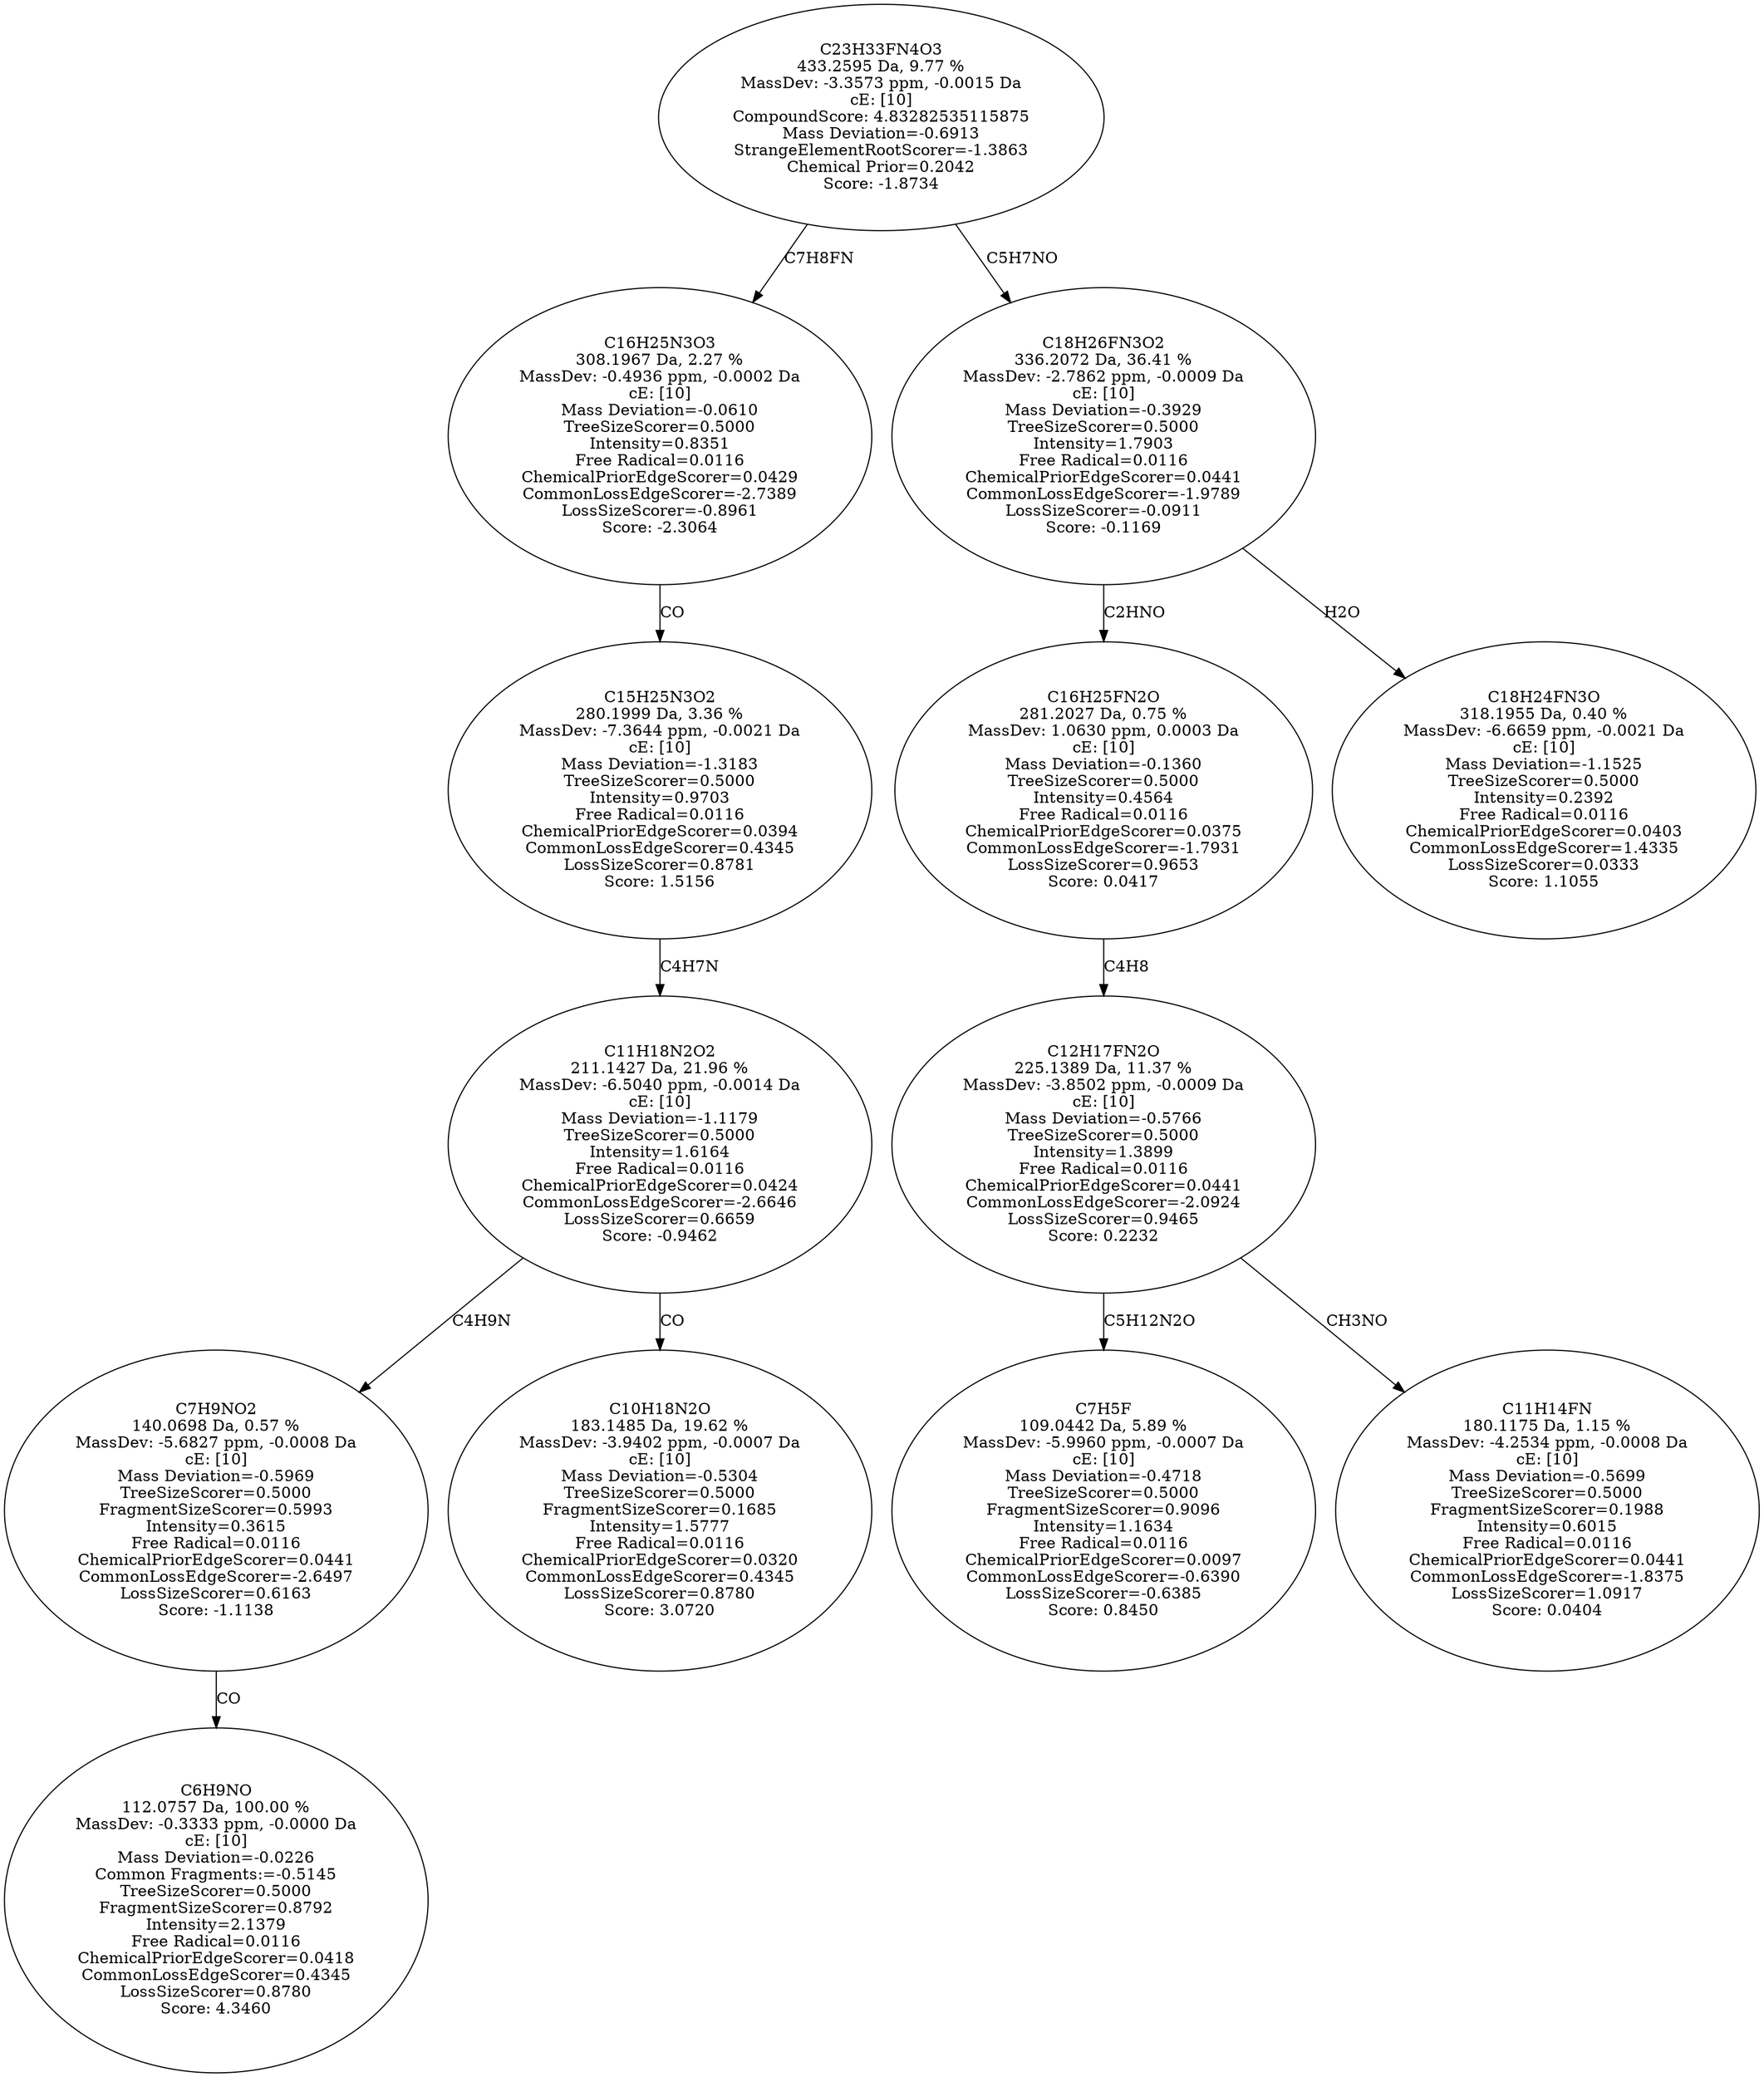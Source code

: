 strict digraph {
v1 [label="C6H9NO\n112.0757 Da, 100.00 %\nMassDev: -0.3333 ppm, -0.0000 Da\ncE: [10]\nMass Deviation=-0.0226\nCommon Fragments:=-0.5145\nTreeSizeScorer=0.5000\nFragmentSizeScorer=0.8792\nIntensity=2.1379\nFree Radical=0.0116\nChemicalPriorEdgeScorer=0.0418\nCommonLossEdgeScorer=0.4345\nLossSizeScorer=0.8780\nScore: 4.3460"];
v2 [label="C7H9NO2\n140.0698 Da, 0.57 %\nMassDev: -5.6827 ppm, -0.0008 Da\ncE: [10]\nMass Deviation=-0.5969\nTreeSizeScorer=0.5000\nFragmentSizeScorer=0.5993\nIntensity=0.3615\nFree Radical=0.0116\nChemicalPriorEdgeScorer=0.0441\nCommonLossEdgeScorer=-2.6497\nLossSizeScorer=0.6163\nScore: -1.1138"];
v3 [label="C10H18N2O\n183.1485 Da, 19.62 %\nMassDev: -3.9402 ppm, -0.0007 Da\ncE: [10]\nMass Deviation=-0.5304\nTreeSizeScorer=0.5000\nFragmentSizeScorer=0.1685\nIntensity=1.5777\nFree Radical=0.0116\nChemicalPriorEdgeScorer=0.0320\nCommonLossEdgeScorer=0.4345\nLossSizeScorer=0.8780\nScore: 3.0720"];
v4 [label="C11H18N2O2\n211.1427 Da, 21.96 %\nMassDev: -6.5040 ppm, -0.0014 Da\ncE: [10]\nMass Deviation=-1.1179\nTreeSizeScorer=0.5000\nIntensity=1.6164\nFree Radical=0.0116\nChemicalPriorEdgeScorer=0.0424\nCommonLossEdgeScorer=-2.6646\nLossSizeScorer=0.6659\nScore: -0.9462"];
v5 [label="C15H25N3O2\n280.1999 Da, 3.36 %\nMassDev: -7.3644 ppm, -0.0021 Da\ncE: [10]\nMass Deviation=-1.3183\nTreeSizeScorer=0.5000\nIntensity=0.9703\nFree Radical=0.0116\nChemicalPriorEdgeScorer=0.0394\nCommonLossEdgeScorer=0.4345\nLossSizeScorer=0.8781\nScore: 1.5156"];
v6 [label="C16H25N3O3\n308.1967 Da, 2.27 %\nMassDev: -0.4936 ppm, -0.0002 Da\ncE: [10]\nMass Deviation=-0.0610\nTreeSizeScorer=0.5000\nIntensity=0.8351\nFree Radical=0.0116\nChemicalPriorEdgeScorer=0.0429\nCommonLossEdgeScorer=-2.7389\nLossSizeScorer=-0.8961\nScore: -2.3064"];
v7 [label="C7H5F\n109.0442 Da, 5.89 %\nMassDev: -5.9960 ppm, -0.0007 Da\ncE: [10]\nMass Deviation=-0.4718\nTreeSizeScorer=0.5000\nFragmentSizeScorer=0.9096\nIntensity=1.1634\nFree Radical=0.0116\nChemicalPriorEdgeScorer=0.0097\nCommonLossEdgeScorer=-0.6390\nLossSizeScorer=-0.6385\nScore: 0.8450"];
v8 [label="C11H14FN\n180.1175 Da, 1.15 %\nMassDev: -4.2534 ppm, -0.0008 Da\ncE: [10]\nMass Deviation=-0.5699\nTreeSizeScorer=0.5000\nFragmentSizeScorer=0.1988\nIntensity=0.6015\nFree Radical=0.0116\nChemicalPriorEdgeScorer=0.0441\nCommonLossEdgeScorer=-1.8375\nLossSizeScorer=1.0917\nScore: 0.0404"];
v9 [label="C12H17FN2O\n225.1389 Da, 11.37 %\nMassDev: -3.8502 ppm, -0.0009 Da\ncE: [10]\nMass Deviation=-0.5766\nTreeSizeScorer=0.5000\nIntensity=1.3899\nFree Radical=0.0116\nChemicalPriorEdgeScorer=0.0441\nCommonLossEdgeScorer=-2.0924\nLossSizeScorer=0.9465\nScore: 0.2232"];
v10 [label="C16H25FN2O\n281.2027 Da, 0.75 %\nMassDev: 1.0630 ppm, 0.0003 Da\ncE: [10]\nMass Deviation=-0.1360\nTreeSizeScorer=0.5000\nIntensity=0.4564\nFree Radical=0.0116\nChemicalPriorEdgeScorer=0.0375\nCommonLossEdgeScorer=-1.7931\nLossSizeScorer=0.9653\nScore: 0.0417"];
v11 [label="C18H24FN3O\n318.1955 Da, 0.40 %\nMassDev: -6.6659 ppm, -0.0021 Da\ncE: [10]\nMass Deviation=-1.1525\nTreeSizeScorer=0.5000\nIntensity=0.2392\nFree Radical=0.0116\nChemicalPriorEdgeScorer=0.0403\nCommonLossEdgeScorer=1.4335\nLossSizeScorer=0.0333\nScore: 1.1055"];
v12 [label="C18H26FN3O2\n336.2072 Da, 36.41 %\nMassDev: -2.7862 ppm, -0.0009 Da\ncE: [10]\nMass Deviation=-0.3929\nTreeSizeScorer=0.5000\nIntensity=1.7903\nFree Radical=0.0116\nChemicalPriorEdgeScorer=0.0441\nCommonLossEdgeScorer=-1.9789\nLossSizeScorer=-0.0911\nScore: -0.1169"];
v13 [label="C23H33FN4O3\n433.2595 Da, 9.77 %\nMassDev: -3.3573 ppm, -0.0015 Da\ncE: [10]\nCompoundScore: 4.83282535115875\nMass Deviation=-0.6913\nStrangeElementRootScorer=-1.3863\nChemical Prior=0.2042\nScore: -1.8734"];
v2 -> v1 [label="CO"];
v4 -> v2 [label="C4H9N"];
v4 -> v3 [label="CO"];
v5 -> v4 [label="C4H7N"];
v6 -> v5 [label="CO"];
v13 -> v6 [label="C7H8FN"];
v9 -> v7 [label="C5H12N2O"];
v9 -> v8 [label="CH3NO"];
v10 -> v9 [label="C4H8"];
v12 -> v10 [label="C2HNO"];
v12 -> v11 [label="H2O"];
v13 -> v12 [label="C5H7NO"];
}
